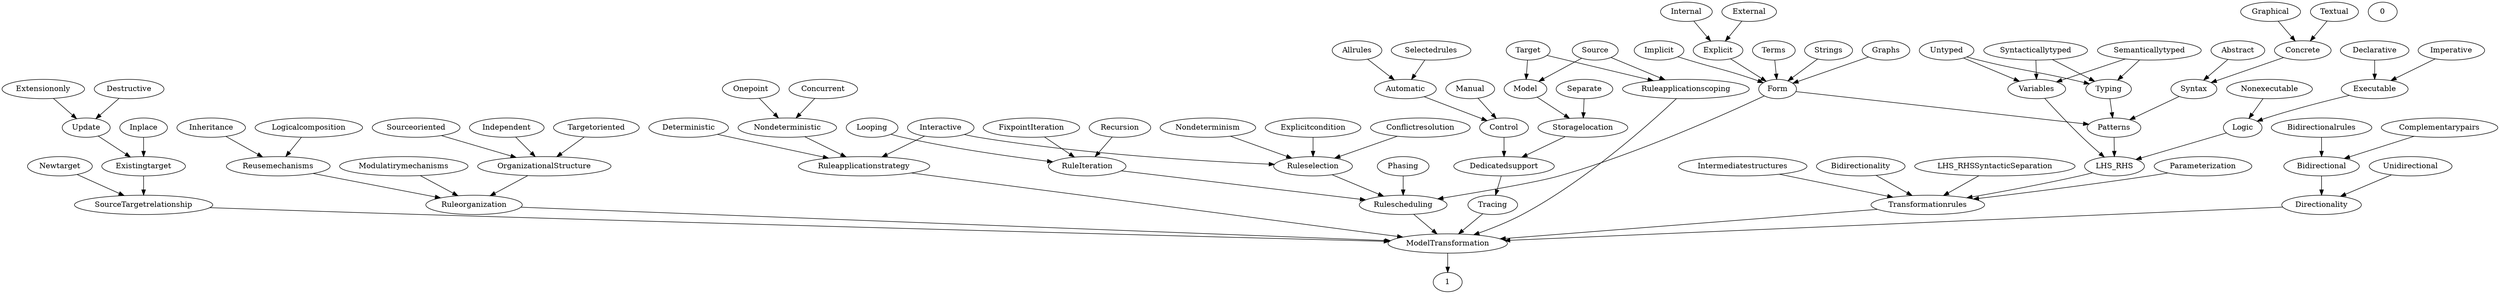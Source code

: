 digraph G {
  Concrete;
  Graphical;
  Typing;
  Recursion;
  Automatic;
  Graphs;
  Phasing;
  Executable;
  Imperative;
  Looping;
  SourceTargetrelationship;
  Ruleorganization;
  Logic;
  Unidirectional;
  Internal;
  Implicit;
  Targetoriented;
  Selectedrules;
  Nondeterminism;
  Ruleselection;
  1;
  Concurrent;
  Complementarypairs;
  Form;
  Allrules;
  Ruleapplicationstrategy;
  Untyped;
  Textual;
  Reusemechanisms;
  External;
  Separate;
  Bidirectionalrules;
  Sourceoriented;
  Ruleapplicationscoping;
  Nondeterministic;
  Target;
  Deterministic;
  Modulatirymechanisms;
  Interactive;
  Nonexecutable;
  ModelTransformation;
  OrganizationalStructure;
  FixpointIteration;
  Destructive;
  Explicit;
  Terms;
  Strings;
  RuleIteration;
  Parameterization;
  Intermediatestructures;
  Syntax;
  Inheritance;
  Abstract;
  Existingtarget;
  Declarative;
  Bidirectional;
  Logicalcomposition;
  Explicitcondition;
  Control;
  0;
  LHS_RHS;
  Transformationrules;
  Variables;
  Syntacticallytyped;
  Bidirectionality;
  Model;
  Source;
  Inplace;
  Independent;
  Dedicatedsupport;
  Extensiononly;
  Manual;
  Onepoint;
  Patterns;
  Semanticallytyped;
  Directionality;
  Update;
  Newtarget;
  LHS_RHSSyntacticSeparation;
  Tracing;
  Storagelocation;
  Conflictresolution;
  Rulescheduling;
  Phasing -> Rulescheduling;
  Ruleorganization -> ModelTransformation;
  Deterministic -> Ruleapplicationstrategy;
  Storagelocation -> Dedicatedsupport;
  Nondeterminism -> Ruleselection;
  Parameterization -> Transformationrules;
  Selectedrules -> Automatic;
  Independent -> OrganizationalStructure;
  ModelTransformation -> 1;
  Model -> Storagelocation;
  Target -> Model;
  Bidirectionalrules -> Bidirectional;
  LHS_RHSSyntacticSeparation -> Transformationrules;
  Declarative -> Executable;
  Control -> Dedicatedsupport;
  Reusemechanisms -> Ruleorganization;
  Manual -> Control;
  Source -> Model;
  Semanticallytyped -> Variables;
  Syntax -> Patterns;
  Targetoriented -> OrganizationalStructure;
  Untyped -> Variables;
  Graphical -> Concrete;
  Concrete -> Syntax;
  Ruleapplicationstrategy -> ModelTransformation;
  Inplace -> Existingtarget;
  Variables -> LHS_RHS;
  Sourceoriented -> OrganizationalStructure;
  Separate -> Storagelocation;
  Complementarypairs -> Bidirectional;
  Inheritance -> Reusemechanisms;
  Concurrent -> Nondeterministic;
  Typing -> Patterns;
  OrganizationalStructure -> Ruleorganization;
  External -> Explicit;
  Intermediatestructures -> Transformationrules;
  Recursion -> RuleIteration;
  Automatic -> Control;
  Ruleapplicationscoping -> ModelTransformation;
  Bidirectionality -> Transformationrules;
  Executable -> Logic;
  Dedicatedsupport -> Tracing;
  Syntacticallytyped -> Variables;
  Newtarget -> SourceTargetrelationship;
  Logic -> LHS_RHS;
  Unidirectional -> Directionality;
  Looping -> RuleIteration;
  Semanticallytyped -> Typing;
  FixpointIteration -> RuleIteration;
  Graphs -> Form;
  Target -> Ruleapplicationscoping;
  Form -> Patterns;
  Bidirectional -> Directionality;
  Imperative -> Executable;
  Rulescheduling -> ModelTransformation;
  Update -> Existingtarget;
  Interactive -> Ruleselection;
  Directionality -> ModelTransformation;
  LHS_RHS -> Transformationrules;
  Allrules -> Automatic;
  Existingtarget -> SourceTargetrelationship;
  Form -> Rulescheduling;
  Patterns -> LHS_RHS;
  Tracing -> ModelTransformation;
  Interactive -> Ruleapplicationstrategy;
  Explicitcondition -> Ruleselection;
  Modulatirymechanisms -> Ruleorganization;
  Source -> Ruleapplicationscoping;
  Implicit -> Form;
  Nondeterministic -> Ruleapplicationstrategy;
  Conflictresolution -> Ruleselection;
  Onepoint -> Nondeterministic;
  Strings -> Form;
  Explicit -> Form;
  Destructive -> Update;
  Nonexecutable -> Logic;
  Ruleselection -> Rulescheduling;
  Untyped -> Typing;
  Terms -> Form;
  Transformationrules -> ModelTransformation;
  SourceTargetrelationship -> ModelTransformation;
  Abstract -> Syntax;
  RuleIteration -> Rulescheduling;
  Textual -> Concrete;
  Internal -> Explicit;
  Extensiononly -> Update;
  Logicalcomposition -> Reusemechanisms;
  Syntacticallytyped -> Typing;
}
